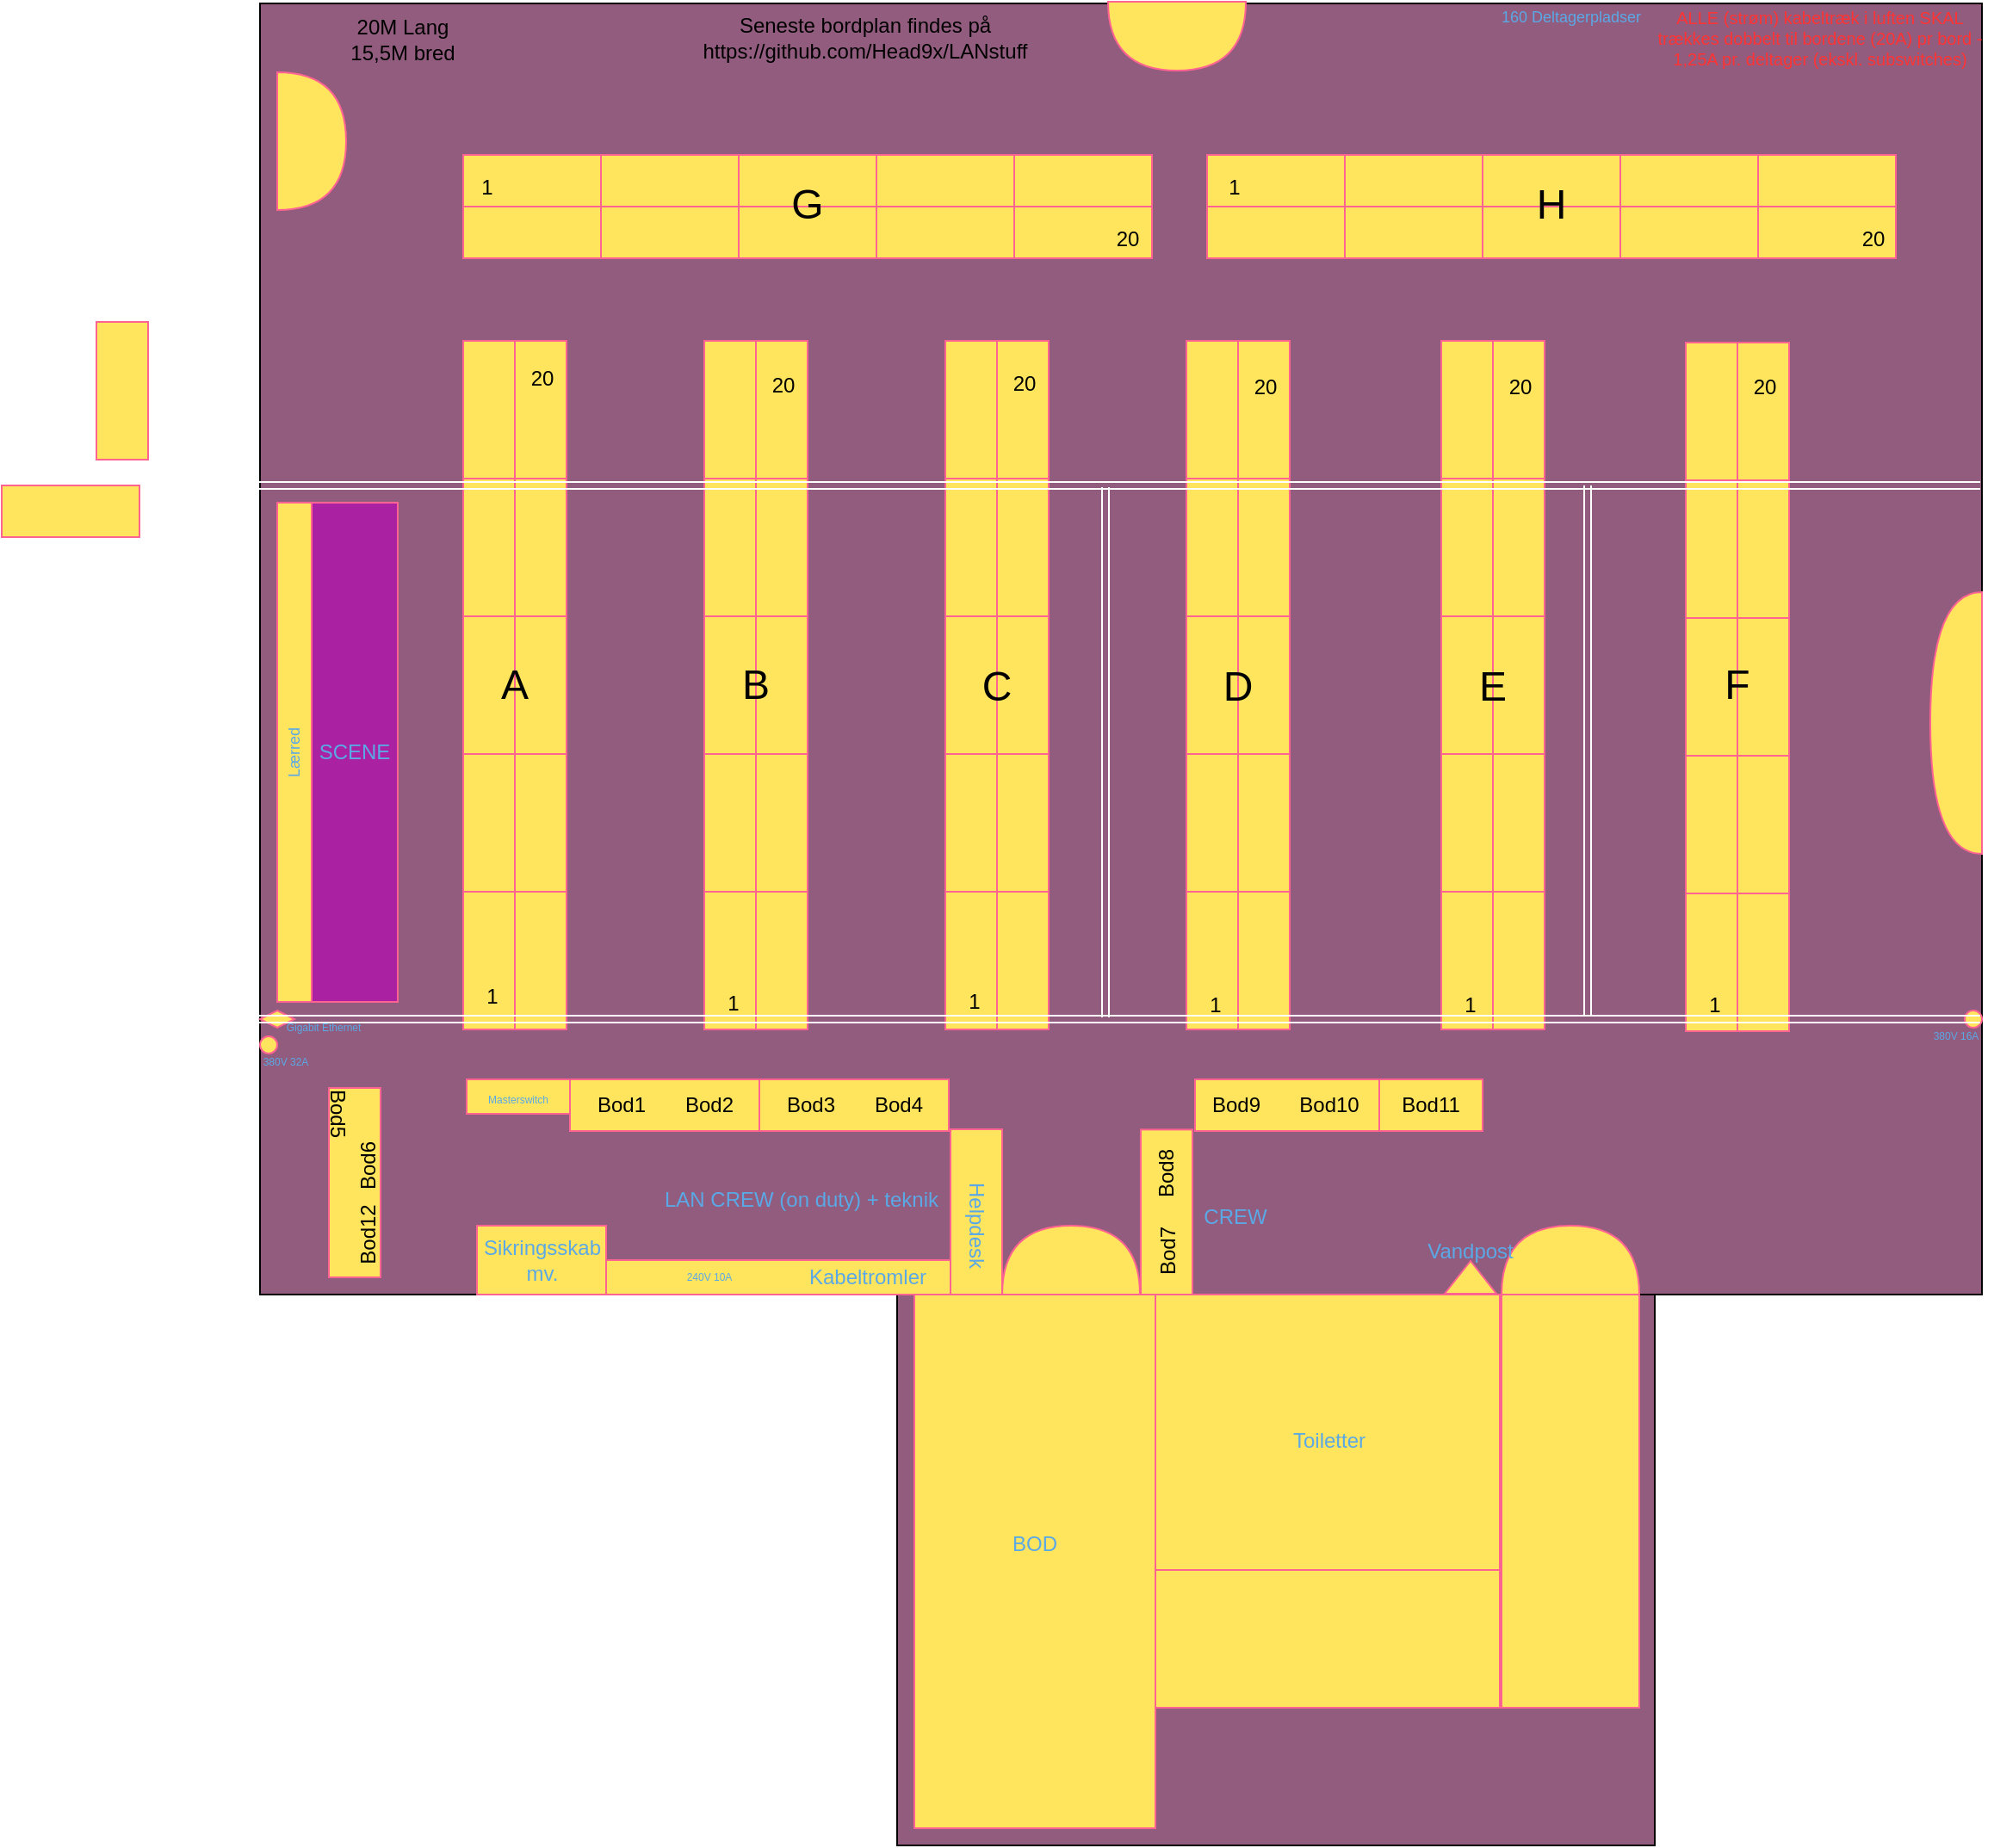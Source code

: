 <mxfile version="19.0.3" type="device"><diagram id="C5RBs43oDa-KdzZeNtuy" name="Page-1"><mxGraphModel dx="3262" dy="857" grid="1" gridSize="10" guides="1" tooltips="1" connect="1" arrows="1" fold="1" page="1" pageScale="1" pageWidth="1600" pageHeight="1600" math="0" shadow="0"><root><mxCell id="WIyWlLk6GJQsqaUBKTNV-0"/><mxCell id="WIyWlLk6GJQsqaUBKTNV-1" parent="WIyWlLk6GJQsqaUBKTNV-0"/><mxCell id="UUPdVeGmiLiGuToH6Da5-1" value="" style="rounded=0;whiteSpace=wrap;html=1;fillColor=#915C7E;fontStyle=0" parent="WIyWlLk6GJQsqaUBKTNV-1" vertex="1"><mxGeometry x="-10" y="850" width="1000" height="750" as="geometry"/></mxCell><mxCell id="UUPdVeGmiLiGuToH6Da5-3" value="" style="rounded=0;whiteSpace=wrap;html=1;fillColor=#915C7E;" parent="WIyWlLk6GJQsqaUBKTNV-1" vertex="1"><mxGeometry x="360" y="1600" width="440" height="320" as="geometry"/></mxCell><mxCell id="yoez26PUWKP1IRHnkuKH-64" value="" style="rounded=0;whiteSpace=wrap;html=1;rotation=90;fillColor=#FFE45E;strokeColor=#FF6392;fontColor=#5AA9E6;" parent="WIyWlLk6GJQsqaUBKTNV-1" vertex="1"><mxGeometry x="793" y="1392" width="80" height="30" as="geometry"/></mxCell><mxCell id="yoez26PUWKP1IRHnkuKH-72" value="" style="rounded=0;whiteSpace=wrap;html=1;rotation=90;fillColor=#FFE45E;strokeColor=#FF6392;fontColor=#5AA9E6;" parent="WIyWlLk6GJQsqaUBKTNV-1" vertex="1"><mxGeometry x="891" y="1371" width="80" height="30" as="geometry"/></mxCell><mxCell id="yoez26PUWKP1IRHnkuKH-73" value="" style="rounded=0;whiteSpace=wrap;html=1;rotation=90;fillColor=#FFE45E;strokeColor=#FF6392;fontColor=#5AA9E6;" parent="WIyWlLk6GJQsqaUBKTNV-1" vertex="1"><mxGeometry x="921" y="1291" width="80" height="30" as="geometry"/></mxCell><mxCell id="yoez26PUWKP1IRHnkuKH-74" value="" style="rounded=0;whiteSpace=wrap;html=1;rotation=90;fillColor=#FFE45E;strokeColor=#FF6392;fontColor=#5AA9E6;" parent="WIyWlLk6GJQsqaUBKTNV-1" vertex="1"><mxGeometry x="891" y="1291" width="80" height="30" as="geometry"/></mxCell><mxCell id="yoez26PUWKP1IRHnkuKH-79" value="" style="rounded=0;whiteSpace=wrap;html=1;rotation=90;fillColor=#FFE45E;strokeColor=#FF6392;fontColor=#5AA9E6;" parent="WIyWlLk6GJQsqaUBKTNV-1" vertex="1"><mxGeometry x="681" y="1391" width="80" height="30" as="geometry"/></mxCell><mxCell id="yoez26PUWKP1IRHnkuKH-80" value="" style="rounded=0;whiteSpace=wrap;html=1;rotation=90;fillColor=#FFE45E;strokeColor=#FF6392;fontColor=#5AA9E6;" parent="WIyWlLk6GJQsqaUBKTNV-1" vertex="1"><mxGeometry x="651" y="1391" width="80" height="30" as="geometry"/></mxCell><mxCell id="yoez26PUWKP1IRHnkuKH-81" value="" style="rounded=0;whiteSpace=wrap;html=1;rotation=90;fillColor=#FFE45E;strokeColor=#FF6392;fontColor=#5AA9E6;" parent="WIyWlLk6GJQsqaUBKTNV-1" vertex="1"><mxGeometry x="681" y="1311" width="80" height="30" as="geometry"/></mxCell><mxCell id="yoez26PUWKP1IRHnkuKH-82" value="" style="rounded=0;whiteSpace=wrap;html=1;rotation=90;fillColor=#FFE45E;strokeColor=#FF6392;fontColor=#5AA9E6;" parent="WIyWlLk6GJQsqaUBKTNV-1" vertex="1"><mxGeometry x="651" y="1311" width="80" height="30" as="geometry"/></mxCell><mxCell id="yoez26PUWKP1IRHnkuKH-83" value="" style="rounded=0;whiteSpace=wrap;html=1;rotation=90;fillColor=#FFE45E;strokeColor=#FF6392;fontColor=#5AA9E6;" parent="WIyWlLk6GJQsqaUBKTNV-1" vertex="1"><mxGeometry x="681" y="1231" width="80" height="30" as="geometry"/></mxCell><mxCell id="yoez26PUWKP1IRHnkuKH-84" value="" style="rounded=0;whiteSpace=wrap;html=1;rotation=90;fillColor=#FFE45E;strokeColor=#FF6392;fontColor=#5AA9E6;" parent="WIyWlLk6GJQsqaUBKTNV-1" vertex="1"><mxGeometry x="651" y="1231" width="80" height="30" as="geometry"/></mxCell><mxCell id="yoez26PUWKP1IRHnkuKH-85" value="" style="rounded=0;whiteSpace=wrap;html=1;rotation=90;fillColor=#FFE45E;strokeColor=#FF6392;fontColor=#5AA9E6;" parent="WIyWlLk6GJQsqaUBKTNV-1" vertex="1"><mxGeometry x="681" y="1151" width="80" height="30" as="geometry"/></mxCell><mxCell id="yoez26PUWKP1IRHnkuKH-86" value="" style="rounded=0;whiteSpace=wrap;html=1;rotation=90;fillColor=#FFE45E;strokeColor=#FF6392;fontColor=#5AA9E6;" parent="WIyWlLk6GJQsqaUBKTNV-1" vertex="1"><mxGeometry x="651" y="1151" width="80" height="30" as="geometry"/></mxCell><mxCell id="yoez26PUWKP1IRHnkuKH-87" value="" style="rounded=0;whiteSpace=wrap;html=1;rotation=90;fillColor=#FFE45E;strokeColor=#FF6392;fontColor=#5AA9E6;" parent="WIyWlLk6GJQsqaUBKTNV-1" vertex="1"><mxGeometry x="533" y="1391" width="80" height="30" as="geometry"/></mxCell><mxCell id="yoez26PUWKP1IRHnkuKH-88" value="" style="rounded=0;whiteSpace=wrap;html=1;rotation=90;fillColor=#FFE45E;strokeColor=#FF6392;fontColor=#5AA9E6;" parent="WIyWlLk6GJQsqaUBKTNV-1" vertex="1"><mxGeometry x="503" y="1391" width="80" height="30" as="geometry"/></mxCell><mxCell id="yoez26PUWKP1IRHnkuKH-89" value="" style="rounded=0;whiteSpace=wrap;html=1;rotation=90;fillColor=#FFE45E;strokeColor=#FF6392;fontColor=#5AA9E6;" parent="WIyWlLk6GJQsqaUBKTNV-1" vertex="1"><mxGeometry x="533" y="1311" width="80" height="30" as="geometry"/></mxCell><mxCell id="yoez26PUWKP1IRHnkuKH-90" value="" style="rounded=0;whiteSpace=wrap;html=1;rotation=90;fillColor=#FFE45E;strokeColor=#FF6392;fontColor=#5AA9E6;" parent="WIyWlLk6GJQsqaUBKTNV-1" vertex="1"><mxGeometry x="503" y="1311" width="80" height="30" as="geometry"/></mxCell><mxCell id="yoez26PUWKP1IRHnkuKH-91" value="" style="rounded=0;whiteSpace=wrap;html=1;rotation=90;fillColor=#FFE45E;strokeColor=#FF6392;fontColor=#5AA9E6;" parent="WIyWlLk6GJQsqaUBKTNV-1" vertex="1"><mxGeometry x="533" y="1231" width="80" height="30" as="geometry"/></mxCell><mxCell id="yoez26PUWKP1IRHnkuKH-92" value="" style="rounded=0;whiteSpace=wrap;html=1;rotation=90;fillColor=#FFE45E;strokeColor=#FF6392;fontColor=#5AA9E6;" parent="WIyWlLk6GJQsqaUBKTNV-1" vertex="1"><mxGeometry x="503" y="1231" width="80" height="30" as="geometry"/></mxCell><mxCell id="yoez26PUWKP1IRHnkuKH-93" value="" style="rounded=0;whiteSpace=wrap;html=1;rotation=90;fillColor=#FFE45E;strokeColor=#FF6392;fontColor=#5AA9E6;" parent="WIyWlLk6GJQsqaUBKTNV-1" vertex="1"><mxGeometry x="533" y="1151" width="80" height="30" as="geometry"/></mxCell><mxCell id="yoez26PUWKP1IRHnkuKH-94" value="" style="rounded=0;whiteSpace=wrap;html=1;rotation=90;fillColor=#FFE45E;strokeColor=#FF6392;fontColor=#5AA9E6;" parent="WIyWlLk6GJQsqaUBKTNV-1" vertex="1"><mxGeometry x="503" y="1151" width="80" height="30" as="geometry"/></mxCell><mxCell id="yoez26PUWKP1IRHnkuKH-95" value="" style="rounded=0;whiteSpace=wrap;html=1;rotation=90;fillColor=#FFE45E;strokeColor=#FF6392;fontColor=#5AA9E6;" parent="WIyWlLk6GJQsqaUBKTNV-1" vertex="1"><mxGeometry x="393" y="1391" width="80" height="30" as="geometry"/></mxCell><mxCell id="yoez26PUWKP1IRHnkuKH-96" value="" style="rounded=0;whiteSpace=wrap;html=1;rotation=90;fillColor=#FFE45E;strokeColor=#FF6392;fontColor=#5AA9E6;" parent="WIyWlLk6GJQsqaUBKTNV-1" vertex="1"><mxGeometry x="363" y="1391" width="80" height="30" as="geometry"/></mxCell><mxCell id="yoez26PUWKP1IRHnkuKH-97" value="" style="rounded=0;whiteSpace=wrap;html=1;rotation=90;fillColor=#FFE45E;strokeColor=#FF6392;fontColor=#5AA9E6;" parent="WIyWlLk6GJQsqaUBKTNV-1" vertex="1"><mxGeometry x="393" y="1311" width="80" height="30" as="geometry"/></mxCell><mxCell id="yoez26PUWKP1IRHnkuKH-98" value="" style="rounded=0;whiteSpace=wrap;html=1;rotation=90;fillColor=#FFE45E;strokeColor=#FF6392;fontColor=#5AA9E6;" parent="WIyWlLk6GJQsqaUBKTNV-1" vertex="1"><mxGeometry x="363" y="1311" width="80" height="30" as="geometry"/></mxCell><mxCell id="yoez26PUWKP1IRHnkuKH-99" value="" style="rounded=0;whiteSpace=wrap;html=1;rotation=90;fillColor=#FFE45E;strokeColor=#FF6392;fontColor=#5AA9E6;" parent="WIyWlLk6GJQsqaUBKTNV-1" vertex="1"><mxGeometry x="393" y="1231" width="80" height="30" as="geometry"/></mxCell><mxCell id="yoez26PUWKP1IRHnkuKH-100" value="" style="rounded=0;whiteSpace=wrap;html=1;rotation=90;fillColor=#FFE45E;strokeColor=#FF6392;fontColor=#5AA9E6;" parent="WIyWlLk6GJQsqaUBKTNV-1" vertex="1"><mxGeometry x="363" y="1231" width="80" height="30" as="geometry"/></mxCell><mxCell id="yoez26PUWKP1IRHnkuKH-101" value="" style="rounded=0;whiteSpace=wrap;html=1;rotation=90;fillColor=#FFE45E;strokeColor=#FF6392;fontColor=#5AA9E6;" parent="WIyWlLk6GJQsqaUBKTNV-1" vertex="1"><mxGeometry x="393" y="1151" width="80" height="30" as="geometry"/></mxCell><mxCell id="yoez26PUWKP1IRHnkuKH-102" value="" style="rounded=0;whiteSpace=wrap;html=1;rotation=90;fillColor=#FFE45E;strokeColor=#FF6392;fontColor=#5AA9E6;" parent="WIyWlLk6GJQsqaUBKTNV-1" vertex="1"><mxGeometry x="363" y="1151" width="80" height="30" as="geometry"/></mxCell><mxCell id="yoez26PUWKP1IRHnkuKH-103" value="" style="rounded=0;whiteSpace=wrap;html=1;rotation=90;fillColor=#FFE45E;strokeColor=#FF6392;fontColor=#5AA9E6;" parent="WIyWlLk6GJQsqaUBKTNV-1" vertex="1"><mxGeometry x="253" y="1391" width="80" height="30" as="geometry"/></mxCell><mxCell id="yoez26PUWKP1IRHnkuKH-104" value="" style="rounded=0;whiteSpace=wrap;html=1;rotation=90;fillColor=#FFE45E;strokeColor=#FF6392;fontColor=#5AA9E6;" parent="WIyWlLk6GJQsqaUBKTNV-1" vertex="1"><mxGeometry x="223" y="1391" width="80" height="30" as="geometry"/></mxCell><mxCell id="yoez26PUWKP1IRHnkuKH-105" value="" style="rounded=0;whiteSpace=wrap;html=1;rotation=90;fillColor=#FFE45E;strokeColor=#FF6392;fontColor=#5AA9E6;" parent="WIyWlLk6GJQsqaUBKTNV-1" vertex="1"><mxGeometry x="253" y="1311" width="80" height="30" as="geometry"/></mxCell><mxCell id="yoez26PUWKP1IRHnkuKH-106" value="" style="rounded=0;whiteSpace=wrap;html=1;rotation=90;fillColor=#FFE45E;strokeColor=#FF6392;fontColor=#5AA9E6;" parent="WIyWlLk6GJQsqaUBKTNV-1" vertex="1"><mxGeometry x="223" y="1311" width="80" height="30" as="geometry"/></mxCell><mxCell id="yoez26PUWKP1IRHnkuKH-107" value="" style="rounded=0;whiteSpace=wrap;html=1;rotation=90;fillColor=#FFE45E;strokeColor=#FF6392;fontColor=#5AA9E6;" parent="WIyWlLk6GJQsqaUBKTNV-1" vertex="1"><mxGeometry x="253" y="1231" width="80" height="30" as="geometry"/></mxCell><mxCell id="yoez26PUWKP1IRHnkuKH-108" value="" style="rounded=0;whiteSpace=wrap;html=1;rotation=90;fillColor=#FFE45E;strokeColor=#FF6392;fontColor=#5AA9E6;" parent="WIyWlLk6GJQsqaUBKTNV-1" vertex="1"><mxGeometry x="223" y="1231" width="80" height="30" as="geometry"/></mxCell><mxCell id="yoez26PUWKP1IRHnkuKH-109" value="" style="rounded=0;whiteSpace=wrap;html=1;rotation=90;fillColor=#FFE45E;strokeColor=#FF6392;fontColor=#5AA9E6;" parent="WIyWlLk6GJQsqaUBKTNV-1" vertex="1"><mxGeometry x="253" y="1151" width="80" height="30" as="geometry"/></mxCell><mxCell id="yoez26PUWKP1IRHnkuKH-110" value="" style="rounded=0;whiteSpace=wrap;html=1;rotation=90;fillColor=#FFE45E;strokeColor=#FF6392;fontColor=#5AA9E6;" parent="WIyWlLk6GJQsqaUBKTNV-1" vertex="1"><mxGeometry x="223" y="1151" width="80" height="30" as="geometry"/></mxCell><mxCell id="yoez26PUWKP1IRHnkuKH-111" value="" style="rounded=0;whiteSpace=wrap;html=1;rotation=90;fillColor=#FFE45E;strokeColor=#FF6392;fontColor=#5AA9E6;" parent="WIyWlLk6GJQsqaUBKTNV-1" vertex="1"><mxGeometry x="113" y="1391" width="80" height="30" as="geometry"/></mxCell><mxCell id="yoez26PUWKP1IRHnkuKH-112" value="" style="rounded=0;whiteSpace=wrap;html=1;rotation=90;fillColor=#FFE45E;strokeColor=#FF6392;fontColor=#5AA9E6;" parent="WIyWlLk6GJQsqaUBKTNV-1" vertex="1"><mxGeometry x="83" y="1391" width="80" height="30" as="geometry"/></mxCell><mxCell id="yoez26PUWKP1IRHnkuKH-113" value="" style="rounded=0;whiteSpace=wrap;html=1;rotation=90;fillColor=#FFE45E;strokeColor=#FF6392;fontColor=#5AA9E6;" parent="WIyWlLk6GJQsqaUBKTNV-1" vertex="1"><mxGeometry x="113" y="1311" width="80" height="30" as="geometry"/></mxCell><mxCell id="yoez26PUWKP1IRHnkuKH-114" value="" style="rounded=0;whiteSpace=wrap;html=1;rotation=90;fillColor=#FFE45E;strokeColor=#FF6392;fontColor=#5AA9E6;" parent="WIyWlLk6GJQsqaUBKTNV-1" vertex="1"><mxGeometry x="83" y="1311" width="80" height="30" as="geometry"/></mxCell><mxCell id="yoez26PUWKP1IRHnkuKH-115" value="" style="rounded=0;whiteSpace=wrap;html=1;rotation=90;fillColor=#FFE45E;strokeColor=#FF6392;fontColor=#5AA9E6;" parent="WIyWlLk6GJQsqaUBKTNV-1" vertex="1"><mxGeometry x="113" y="1231" width="80" height="30" as="geometry"/></mxCell><mxCell id="yoez26PUWKP1IRHnkuKH-116" value="" style="rounded=0;whiteSpace=wrap;html=1;rotation=90;fillColor=#FFE45E;strokeColor=#FF6392;fontColor=#5AA9E6;" parent="WIyWlLk6GJQsqaUBKTNV-1" vertex="1"><mxGeometry x="83" y="1231" width="80" height="30" as="geometry"/></mxCell><mxCell id="yoez26PUWKP1IRHnkuKH-117" value="" style="rounded=0;whiteSpace=wrap;html=1;rotation=90;fillColor=#FFE45E;strokeColor=#FF6392;fontColor=#5AA9E6;" parent="WIyWlLk6GJQsqaUBKTNV-1" vertex="1"><mxGeometry x="113" y="1151" width="80" height="30" as="geometry"/></mxCell><mxCell id="yoez26PUWKP1IRHnkuKH-118" value="" style="rounded=0;whiteSpace=wrap;html=1;rotation=90;fillColor=#FFE45E;strokeColor=#FF6392;fontColor=#5AA9E6;" parent="WIyWlLk6GJQsqaUBKTNV-1" vertex="1"><mxGeometry x="83" y="1151" width="80" height="30" as="geometry"/></mxCell><mxCell id="yoez26PUWKP1IRHnkuKH-122" value="" style="rounded=0;whiteSpace=wrap;html=1;rotation=90;fillColor=#FFE45E;strokeColor=#FF6392;fontColor=#5AA9E6;" parent="WIyWlLk6GJQsqaUBKTNV-1" vertex="1"><mxGeometry x="921" y="1371" width="80" height="30" as="geometry"/></mxCell><mxCell id="yoez26PUWKP1IRHnkuKH-123" value="" style="rounded=0;whiteSpace=wrap;html=1;rotation=90;fillColor=#FFE45E;strokeColor=#FF6392;fontColor=#5AA9E6;" parent="WIyWlLk6GJQsqaUBKTNV-1" vertex="1"><mxGeometry x="891" y="1131" width="80" height="30" as="geometry"/></mxCell><mxCell id="yoez26PUWKP1IRHnkuKH-124" value="" style="rounded=0;whiteSpace=wrap;html=1;rotation=90;fillColor=#FFE45E;strokeColor=#FF6392;fontColor=#5AA9E6;" parent="WIyWlLk6GJQsqaUBKTNV-1" vertex="1"><mxGeometry x="921" y="1131" width="80" height="30" as="geometry"/></mxCell><mxCell id="yoez26PUWKP1IRHnkuKH-125" value="" style="rounded=0;whiteSpace=wrap;html=1;rotation=90;fillColor=#FFE45E;strokeColor=#FF6392;fontColor=#5AA9E6;" parent="WIyWlLk6GJQsqaUBKTNV-1" vertex="1"><mxGeometry x="921" y="1211" width="80" height="30" as="geometry"/></mxCell><mxCell id="yoez26PUWKP1IRHnkuKH-126" value="" style="rounded=0;whiteSpace=wrap;html=1;rotation=90;fillColor=#FFE45E;strokeColor=#FF6392;fontColor=#5AA9E6;" parent="WIyWlLk6GJQsqaUBKTNV-1" vertex="1"><mxGeometry x="891" y="1211" width="80" height="30" as="geometry"/></mxCell><mxCell id="yoez26PUWKP1IRHnkuKH-3" value="" style="shape=or;whiteSpace=wrap;html=1;rotation=-90;fillColor=#FFE45E;strokeColor=#FF6392;fontColor=#5AA9E6;rounded=0;" parent="WIyWlLk6GJQsqaUBKTNV-1" vertex="1"><mxGeometry x="731" y="1540" width="40" height="80" as="geometry"/></mxCell><mxCell id="yoez26PUWKP1IRHnkuKH-4" value="" style="shape=or;whiteSpace=wrap;html=1;rotation=-90;fillColor=#FFE45E;strokeColor=#FF6392;fontColor=#5AA9E6;rounded=0;" parent="WIyWlLk6GJQsqaUBKTNV-1" vertex="1"><mxGeometry x="441" y="1540" width="40" height="80" as="geometry"/></mxCell><mxCell id="yoez26PUWKP1IRHnkuKH-5" value="" style="rounded=0;whiteSpace=wrap;html=1;fillColor=#FFE45E;strokeColor=#FF6392;fontColor=#5AA9E6;" parent="WIyWlLk6GJQsqaUBKTNV-1" vertex="1"><mxGeometry x="191" y="1580" width="200" height="20" as="geometry"/></mxCell><mxCell id="yoez26PUWKP1IRHnkuKH-6" value="Kabeltromler" style="text;html=1;strokeColor=none;fillColor=none;align=center;verticalAlign=middle;whiteSpace=wrap;rounded=0;fontColor=#5AA9E6;" parent="WIyWlLk6GJQsqaUBKTNV-1" vertex="1"><mxGeometry x="313" y="1580" width="60" height="20" as="geometry"/></mxCell><mxCell id="yoez26PUWKP1IRHnkuKH-9" value="" style="rounded=0;whiteSpace=wrap;html=1;fillColor=#FFE45E;strokeColor=#FF6392;fontColor=#5AA9E6;" parent="WIyWlLk6GJQsqaUBKTNV-1" vertex="1"><mxGeometry x="170" y="1475" width="111" height="30" as="geometry"/></mxCell><mxCell id="yoez26PUWKP1IRHnkuKH-11" value="" style="rounded=0;whiteSpace=wrap;html=1;fillColor=#FFE45E;strokeColor=#FF6392;fontColor=#5AA9E6;rotation=90;" parent="WIyWlLk6GJQsqaUBKTNV-1" vertex="1"><mxGeometry x="-10" y="1520" width="110" height="30" as="geometry"/></mxCell><mxCell id="yoez26PUWKP1IRHnkuKH-12" value="" style="rounded=0;whiteSpace=wrap;html=1;fillColor=#FFE45E;strokeColor=#FF6392;fontColor=#5AA9E6;" parent="WIyWlLk6GJQsqaUBKTNV-1" vertex="1"><mxGeometry x="280" y="1475" width="110" height="30" as="geometry"/></mxCell><mxCell id="yoez26PUWKP1IRHnkuKH-13" value="" style="rounded=0;whiteSpace=wrap;html=1;rotation=90;fillColor=#FFE45E;strokeColor=#FF6392;fontColor=#5AA9E6;" parent="WIyWlLk6GJQsqaUBKTNV-1" vertex="1"><mxGeometry x="358" y="1537" width="96" height="30" as="geometry"/></mxCell><mxCell id="yoez26PUWKP1IRHnkuKH-14" value="Helpdesk" style="text;html=1;strokeColor=none;fillColor=none;align=center;verticalAlign=middle;whiteSpace=wrap;rounded=0;rotation=90;fontColor=#5AA9E6;" parent="WIyWlLk6GJQsqaUBKTNV-1" vertex="1"><mxGeometry x="376" y="1545" width="60" height="30" as="geometry"/></mxCell><mxCell id="yoez26PUWKP1IRHnkuKH-15" value="" style="rounded=0;whiteSpace=wrap;html=1;fillColor=#FFE45E;strokeColor=#FF6392;fontColor=#5AA9E6;" parent="WIyWlLk6GJQsqaUBKTNV-1" vertex="1"><mxGeometry x="116" y="1560" width="75" height="40" as="geometry"/></mxCell><mxCell id="yoez26PUWKP1IRHnkuKH-16" value="Sikringsskab mv." style="text;html=1;strokeColor=none;fillColor=none;align=center;verticalAlign=middle;whiteSpace=wrap;rounded=0;fontColor=#5AA9E6;" parent="WIyWlLk6GJQsqaUBKTNV-1" vertex="1"><mxGeometry x="124" y="1565" width="60" height="30" as="geometry"/></mxCell><mxCell id="yoez26PUWKP1IRHnkuKH-18" value="" style="rounded=0;whiteSpace=wrap;html=1;rotation=90;fillColor=#FFE45E;strokeColor=#FF6392;fontColor=#5AA9E6;" parent="WIyWlLk6GJQsqaUBKTNV-1" vertex="1"><mxGeometry x="467.6" y="1538.1" width="97.82" height="30" as="geometry"/></mxCell><mxCell id="yoez26PUWKP1IRHnkuKH-20" value="" style="rounded=0;whiteSpace=wrap;html=1;fillColor=#FFE45E;strokeColor=#FF6392;fontColor=#5AA9E6;" parent="WIyWlLk6GJQsqaUBKTNV-1" vertex="1"><mxGeometry x="641" y="1490" width="80" height="30" as="geometry"/></mxCell><mxCell id="yoez26PUWKP1IRHnkuKH-23" value="" style="rounded=0;whiteSpace=wrap;html=1;fillColor=#FFE45E;strokeColor=#FF6392;fontColor=#5AA9E6;" parent="WIyWlLk6GJQsqaUBKTNV-1" vertex="1"><mxGeometry x="370" y="1600" width="140" height="310" as="geometry"/></mxCell><mxCell id="yoez26PUWKP1IRHnkuKH-24" value="BOD" style="text;html=1;strokeColor=none;fillColor=none;align=center;verticalAlign=middle;whiteSpace=wrap;rounded=0;fontColor=#5AA9E6;" parent="WIyWlLk6GJQsqaUBKTNV-1" vertex="1"><mxGeometry x="410" y="1730" width="60" height="30" as="geometry"/></mxCell><mxCell id="yoez26PUWKP1IRHnkuKH-27" value="CREW" style="text;html=1;strokeColor=none;fillColor=none;align=center;verticalAlign=middle;whiteSpace=wrap;rounded=0;fontColor=#5AA9E6;" parent="WIyWlLk6GJQsqaUBKTNV-1" vertex="1"><mxGeometry x="533" y="1540" width="47" height="30" as="geometry"/></mxCell><mxCell id="yoez26PUWKP1IRHnkuKH-28" value="" style="rounded=0;whiteSpace=wrap;html=1;fillColor=#FFE45E;strokeColor=#FF6392;fontColor=#5AA9E6;" parent="WIyWlLk6GJQsqaUBKTNV-1" vertex="1"><mxGeometry x="510" y="1760" width="200" height="80" as="geometry"/></mxCell><mxCell id="yoez26PUWKP1IRHnkuKH-29" value="" style="rounded=0;whiteSpace=wrap;html=1;fillColor=#FFE45E;strokeColor=#FF6392;fontColor=#5AA9E6;" parent="WIyWlLk6GJQsqaUBKTNV-1" vertex="1"><mxGeometry x="510" y="1600" width="200" height="160" as="geometry"/></mxCell><mxCell id="yoez26PUWKP1IRHnkuKH-30" value="Toiletter" style="text;html=1;strokeColor=none;fillColor=none;align=center;verticalAlign=middle;whiteSpace=wrap;rounded=0;fontColor=#5AA9E6;" parent="WIyWlLk6GJQsqaUBKTNV-1" vertex="1"><mxGeometry x="581" y="1670" width="60" height="30" as="geometry"/></mxCell><mxCell id="yoez26PUWKP1IRHnkuKH-31" value="" style="rounded=0;whiteSpace=wrap;html=1;fillColor=#FFE45E;strokeColor=#FF6392;fontColor=#5AA9E6;" parent="WIyWlLk6GJQsqaUBKTNV-1" vertex="1"><mxGeometry x="711" y="1600" width="80" height="240" as="geometry"/></mxCell><mxCell id="yoez26PUWKP1IRHnkuKH-37" value="" style="shape=link;html=1;rounded=0;fontSize=6;startSize=6;sourcePerimeterSpacing=6;strokeWidth=1;strokeColor=#FFFFFF;fontColor=#5AA9E6;" parent="WIyWlLk6GJQsqaUBKTNV-1" edge="1"><mxGeometry width="100" relative="1" as="geometry"><mxPoint x="481" y="1131" as="sourcePoint"/><mxPoint x="481" y="1439" as="targetPoint"/></mxGeometry></mxCell><mxCell id="yoez26PUWKP1IRHnkuKH-38" value="" style="shape=link;html=1;rounded=0;fontSize=6;startSize=6;sourcePerimeterSpacing=6;strokeWidth=1;strokeColor=#FFFFFF;fontColor=#5AA9E6;" parent="WIyWlLk6GJQsqaUBKTNV-1" edge="1"><mxGeometry width="100" relative="1" as="geometry"><mxPoint x="761" y="1130.0" as="sourcePoint"/><mxPoint x="761" y="1438" as="targetPoint"/></mxGeometry></mxCell><mxCell id="yoez26PUWKP1IRHnkuKH-39" value="" style="rounded=0;whiteSpace=wrap;html=1;fontSize=6;fillColor=#FFE45E;strokeColor=#FF6392;fontColor=#5AA9E6;" parent="WIyWlLk6GJQsqaUBKTNV-1" vertex="1"><mxGeometry y="1140" width="40" height="290" as="geometry"/></mxCell><mxCell id="yoez26PUWKP1IRHnkuKH-40" value="&lt;font style=&quot;font-size: 9px;&quot;&gt;Lærred&lt;/font&gt;" style="text;html=1;strokeColor=none;fillColor=none;align=center;verticalAlign=middle;whiteSpace=wrap;rounded=0;fontSize=6;rotation=-90;fontColor=#5AA9E6;" parent="WIyWlLk6GJQsqaUBKTNV-1" vertex="1"><mxGeometry x="-20" y="1275" width="60" height="20" as="geometry"/></mxCell><mxCell id="yoez26PUWKP1IRHnkuKH-41" value="" style="ellipse;whiteSpace=wrap;html=1;aspect=fixed;fontSize=6;fillColor=#FFE45E;strokeColor=#FF6392;fontColor=#5AA9E6;rounded=0;" parent="WIyWlLk6GJQsqaUBKTNV-1" vertex="1"><mxGeometry x="-10" y="1450" width="10" height="10" as="geometry"/></mxCell><mxCell id="yoez26PUWKP1IRHnkuKH-42" value="380V 32A" style="text;html=1;strokeColor=none;fillColor=none;align=center;verticalAlign=middle;whiteSpace=wrap;rounded=0;fontSize=6;fontColor=#5AA9E6;" parent="WIyWlLk6GJQsqaUBKTNV-1" vertex="1"><mxGeometry x="-10" y="1460" width="30" height="10" as="geometry"/></mxCell><mxCell id="yoez26PUWKP1IRHnkuKH-43" value="" style="ellipse;whiteSpace=wrap;html=1;aspect=fixed;fontSize=6;fillColor=#FFE45E;strokeColor=#FF6392;fontColor=#5AA9E6;rounded=0;" parent="WIyWlLk6GJQsqaUBKTNV-1" vertex="1"><mxGeometry x="980" y="1435" width="10" height="10" as="geometry"/></mxCell><mxCell id="yoez26PUWKP1IRHnkuKH-46" value="240V 10A" style="text;html=1;strokeColor=none;fillColor=none;align=center;verticalAlign=middle;whiteSpace=wrap;rounded=0;fontSize=6;fontColor=#5AA9E6;" parent="WIyWlLk6GJQsqaUBKTNV-1" vertex="1"><mxGeometry x="221" y="1580" width="60" height="20" as="geometry"/></mxCell><mxCell id="yoez26PUWKP1IRHnkuKH-47" value="" style="shape=hexagon;perimeter=hexagonPerimeter2;whiteSpace=wrap;html=1;fixedSize=1;fontSize=6;fillColor=#FFE45E;strokeColor=#FF6392;fontColor=#5AA9E6;rounded=0;" parent="WIyWlLk6GJQsqaUBKTNV-1" vertex="1"><mxGeometry x="-10" y="1435" width="20" height="10" as="geometry"/></mxCell><mxCell id="yoez26PUWKP1IRHnkuKH-49" value="Gigabit Ethernet" style="text;html=1;strokeColor=none;fillColor=none;align=center;verticalAlign=middle;whiteSpace=wrap;rounded=0;fontSize=6;fontColor=#5AA9E6;" parent="WIyWlLk6GJQsqaUBKTNV-1" vertex="1"><mxGeometry x="2" y="1440" width="50" height="10" as="geometry"/></mxCell><mxCell id="yoez26PUWKP1IRHnkuKH-133" value="" style="rounded=0;whiteSpace=wrap;html=1;rotation=0;fillColor=#FFE45E;strokeColor=#FF6392;fontColor=#5AA9E6;" parent="WIyWlLk6GJQsqaUBKTNV-1" vertex="1"><mxGeometry x="108" y="968" width="80" height="30" as="geometry"/></mxCell><mxCell id="yoez26PUWKP1IRHnkuKH-134" value="" style="rounded=0;whiteSpace=wrap;html=1;rotation=0;fillColor=#FFE45E;strokeColor=#FF6392;fontColor=#5AA9E6;" parent="WIyWlLk6GJQsqaUBKTNV-1" vertex="1"><mxGeometry x="188" y="968" width="80" height="30" as="geometry"/></mxCell><mxCell id="yoez26PUWKP1IRHnkuKH-135" value="" style="rounded=0;whiteSpace=wrap;html=1;rotation=0;fillColor=#FFE45E;strokeColor=#FF6392;fontColor=#5AA9E6;" parent="WIyWlLk6GJQsqaUBKTNV-1" vertex="1"><mxGeometry x="268" y="968" width="80" height="30" as="geometry"/></mxCell><mxCell id="yoez26PUWKP1IRHnkuKH-136" value="" style="rounded=0;whiteSpace=wrap;html=1;rotation=0;fillColor=#FFE45E;strokeColor=#FF6392;fontColor=#5AA9E6;" parent="WIyWlLk6GJQsqaUBKTNV-1" vertex="1"><mxGeometry x="348" y="968" width="80" height="30" as="geometry"/></mxCell><mxCell id="yoez26PUWKP1IRHnkuKH-137" value="" style="rounded=0;whiteSpace=wrap;html=1;rotation=0;fillColor=#FFE45E;strokeColor=#FF6392;fontColor=#5AA9E6;" parent="WIyWlLk6GJQsqaUBKTNV-1" vertex="1"><mxGeometry x="108" y="938" width="80" height="30" as="geometry"/></mxCell><mxCell id="yoez26PUWKP1IRHnkuKH-138" value="" style="rounded=0;whiteSpace=wrap;html=1;rotation=0;fillColor=#FFE45E;strokeColor=#FF6392;fontColor=#5AA9E6;" parent="WIyWlLk6GJQsqaUBKTNV-1" vertex="1"><mxGeometry x="188" y="938" width="80" height="30" as="geometry"/></mxCell><mxCell id="yoez26PUWKP1IRHnkuKH-139" value="" style="rounded=0;whiteSpace=wrap;html=1;rotation=0;fillColor=#FFE45E;strokeColor=#FF6392;fontColor=#5AA9E6;" parent="WIyWlLk6GJQsqaUBKTNV-1" vertex="1"><mxGeometry x="268" y="938" width="80" height="30" as="geometry"/></mxCell><mxCell id="yoez26PUWKP1IRHnkuKH-140" value="" style="rounded=0;whiteSpace=wrap;html=1;rotation=0;fillColor=#FFE45E;strokeColor=#FF6392;fontColor=#5AA9E6;" parent="WIyWlLk6GJQsqaUBKTNV-1" vertex="1"><mxGeometry x="348" y="938" width="80" height="30" as="geometry"/></mxCell><mxCell id="yoez26PUWKP1IRHnkuKH-141" value="" style="rounded=0;whiteSpace=wrap;html=1;rotation=0;fillColor=#FFE45E;strokeColor=#FF6392;fontColor=#5AA9E6;" parent="WIyWlLk6GJQsqaUBKTNV-1" vertex="1"><mxGeometry x="620" y="968" width="80" height="30" as="geometry"/></mxCell><mxCell id="yoez26PUWKP1IRHnkuKH-142" value="" style="rounded=0;whiteSpace=wrap;html=1;rotation=0;fillColor=#FFE45E;strokeColor=#FF6392;fontColor=#5AA9E6;" parent="WIyWlLk6GJQsqaUBKTNV-1" vertex="1"><mxGeometry x="780" y="968" width="80" height="30" as="geometry"/></mxCell><mxCell id="yoez26PUWKP1IRHnkuKH-143" value="" style="rounded=0;whiteSpace=wrap;html=1;rotation=0;fillColor=#FFE45E;strokeColor=#FF6392;fontColor=#5AA9E6;" parent="WIyWlLk6GJQsqaUBKTNV-1" vertex="1"><mxGeometry x="780" y="938" width="80" height="30" as="geometry"/></mxCell><mxCell id="yoez26PUWKP1IRHnkuKH-144" value="" style="rounded=0;whiteSpace=wrap;html=1;rotation=0;fillColor=#FFE45E;strokeColor=#FF6392;fontColor=#5AA9E6;" parent="WIyWlLk6GJQsqaUBKTNV-1" vertex="1"><mxGeometry x="-160" y="1130" width="80" height="30" as="geometry"/></mxCell><mxCell id="yoez26PUWKP1IRHnkuKH-145" value="" style="rounded=0;whiteSpace=wrap;html=1;rotation=0;fillColor=#FFE45E;strokeColor=#FF6392;fontColor=#5AA9E6;" parent="WIyWlLk6GJQsqaUBKTNV-1" vertex="1"><mxGeometry x="620" y="938" width="80" height="30" as="geometry"/></mxCell><mxCell id="yoez26PUWKP1IRHnkuKH-146" value="" style="rounded=0;whiteSpace=wrap;html=1;rotation=0;fillColor=#FFE45E;strokeColor=#FF6392;fontColor=#5AA9E6;" parent="WIyWlLk6GJQsqaUBKTNV-1" vertex="1"><mxGeometry x="700" y="938" width="80" height="30" as="geometry"/></mxCell><mxCell id="yoez26PUWKP1IRHnkuKH-147" value="" style="rounded=0;whiteSpace=wrap;html=1;rotation=0;fillColor=#FFE45E;strokeColor=#FF6392;fontColor=#5AA9E6;" parent="WIyWlLk6GJQsqaUBKTNV-1" vertex="1"><mxGeometry x="860" y="938" width="80" height="30" as="geometry"/></mxCell><mxCell id="yoez26PUWKP1IRHnkuKH-148" value="" style="rounded=0;whiteSpace=wrap;html=1;rotation=0;fillColor=#FFE45E;strokeColor=#FF6392;fontColor=#5AA9E6;" parent="WIyWlLk6GJQsqaUBKTNV-1" vertex="1"><mxGeometry x="860" y="968" width="80" height="30" as="geometry"/></mxCell><mxCell id="yoez26PUWKP1IRHnkuKH-161" value="&lt;font color=&quot;#ff3333&quot; style=&quot;font-size: 10px;&quot;&gt;ALLE (strøm) kabeltræk i luften SKAL trækkes dobbelt til bordene (20A) pr bord - 1,25A pr. deltager (ekskl. subswitches)&lt;/font&gt;" style="text;html=1;strokeColor=none;fillColor=none;align=center;verticalAlign=middle;whiteSpace=wrap;rounded=0;fontSize=6;fontColor=#5AA9E6;" parent="WIyWlLk6GJQsqaUBKTNV-1" vertex="1"><mxGeometry x="796" y="850" width="200" height="40" as="geometry"/></mxCell><mxCell id="yoez26PUWKP1IRHnkuKH-174" value="" style="shape=link;html=1;rounded=0;fontSize=6;endArrow=none;strokeColor=#FFFFFF;fontColor=#5AA9E6;" parent="WIyWlLk6GJQsqaUBKTNV-1" edge="1"><mxGeometry width="100" relative="1" as="geometry"><mxPoint x="-11" y="1440" as="sourcePoint"/><mxPoint x="739" y="1440" as="targetPoint"/></mxGeometry></mxCell><mxCell id="yoez26PUWKP1IRHnkuKH-188" value="&lt;font style=&quot;font-size: 9px;&quot;&gt;160 Deltagerpladser&lt;br&gt;&lt;/font&gt;" style="text;html=1;strokeColor=none;fillColor=none;align=center;verticalAlign=middle;whiteSpace=wrap;rounded=0;fontSize=5;fontColor=#5AA9E6;" parent="WIyWlLk6GJQsqaUBKTNV-1" vertex="1"><mxGeometry x="704.5" y="850" width="93" height="15" as="geometry"/></mxCell><mxCell id="4b3aeNdZixShHqnRIhDr-0" value="" style="triangle;whiteSpace=wrap;html=1;rotation=-90;fillColor=#FFE45E;strokeColor=#FF6392;fontColor=#5AA9E6;" parent="WIyWlLk6GJQsqaUBKTNV-1" vertex="1"><mxGeometry x="683.5" y="1575" width="19" height="30" as="geometry"/></mxCell><mxCell id="4b3aeNdZixShHqnRIhDr-1" value="Vandpost" style="text;html=1;strokeColor=none;fillColor=none;align=center;verticalAlign=middle;whiteSpace=wrap;rounded=0;fontColor=#5AA9E6;" parent="WIyWlLk6GJQsqaUBKTNV-1" vertex="1"><mxGeometry x="663" y="1560" width="60" height="30" as="geometry"/></mxCell><mxCell id="3u_TznjjqCe9rrEjEsyx-6" value="" style="rounded=0;whiteSpace=wrap;html=1;rotation=90;fillColor=#FFE45E;strokeColor=#FF6392;fontColor=#5AA9E6;" parent="WIyWlLk6GJQsqaUBKTNV-1" vertex="1"><mxGeometry x="793" y="1152" width="80" height="30" as="geometry"/></mxCell><mxCell id="yoez26PUWKP1IRHnkuKH-26" value="LAN CREW (on duty) + teknik" style="text;html=1;strokeColor=none;fillColor=none;align=center;verticalAlign=middle;whiteSpace=wrap;rounded=0;fontColor=#5AA9E6;" parent="WIyWlLk6GJQsqaUBKTNV-1" vertex="1"><mxGeometry x="221" y="1530" width="167" height="30" as="geometry"/></mxCell><mxCell id="3u_TznjjqCe9rrEjEsyx-4" value="" style="rounded=0;whiteSpace=wrap;html=1;rotation=90;fillColor=#FFE45E;strokeColor=#FF6392;fontColor=#5AA9E6;" parent="WIyWlLk6GJQsqaUBKTNV-1" vertex="1"><mxGeometry x="793" y="1312" width="80" height="30" as="geometry"/></mxCell><mxCell id="3u_TznjjqCe9rrEjEsyx-5" value="" style="rounded=0;whiteSpace=wrap;html=1;rotation=90;fillColor=#FFE45E;strokeColor=#FF6392;fontColor=#5AA9E6;" parent="WIyWlLk6GJQsqaUBKTNV-1" vertex="1"><mxGeometry x="793" y="1232" width="80" height="30" as="geometry"/></mxCell><mxCell id="3u_TznjjqCe9rrEjEsyx-7" value="" style="rounded=0;whiteSpace=wrap;html=1;fillColor=#915C7E;strokeColor=#915C7E;" parent="WIyWlLk6GJQsqaUBKTNV-1" vertex="1"><mxGeometry x="905" y="1106" width="75" height="324" as="geometry"/></mxCell><mxCell id="3u_TznjjqCe9rrEjEsyx-9" value="" style="rounded=0;whiteSpace=wrap;html=1;rotation=0;fillColor=#FFE45E;strokeColor=#FF6392;fontColor=#5AA9E6;" parent="WIyWlLk6GJQsqaUBKTNV-1" vertex="1"><mxGeometry x="540" y="968" width="80" height="30" as="geometry"/></mxCell><mxCell id="3u_TznjjqCe9rrEjEsyx-10" value="" style="rounded=0;whiteSpace=wrap;html=1;rotation=0;fillColor=#FFE45E;strokeColor=#FF6392;fontColor=#5AA9E6;" parent="WIyWlLk6GJQsqaUBKTNV-1" vertex="1"><mxGeometry x="540" y="938" width="80" height="30" as="geometry"/></mxCell><mxCell id="3u_TznjjqCe9rrEjEsyx-12" value="" style="rounded=0;whiteSpace=wrap;html=1;rotation=0;fillColor=#FFE45E;strokeColor=#FF6392;fontColor=#5AA9E6;" parent="WIyWlLk6GJQsqaUBKTNV-1" vertex="1"><mxGeometry x="700" y="968" width="80" height="30" as="geometry"/></mxCell><mxCell id="yoez26PUWKP1IRHnkuKH-44" value="380V 16A" style="text;html=1;strokeColor=none;fillColor=none;align=center;verticalAlign=middle;whiteSpace=wrap;rounded=0;fontSize=6;fontColor=#5AA9E6;" parent="WIyWlLk6GJQsqaUBKTNV-1" vertex="1"><mxGeometry x="960" y="1445" width="30" height="10" as="geometry"/></mxCell><mxCell id="3u_TznjjqCe9rrEjEsyx-29" value="" style="rounded=0;whiteSpace=wrap;html=1;rotation=90;fillColor=#FFE45E;strokeColor=#FF6392;fontColor=#5AA9E6;" parent="WIyWlLk6GJQsqaUBKTNV-1" vertex="1"><mxGeometry x="823" y="1392" width="80" height="30" as="geometry"/></mxCell><mxCell id="3u_TznjjqCe9rrEjEsyx-30" value="" style="rounded=0;whiteSpace=wrap;html=1;rotation=90;fillColor=#FFE45E;strokeColor=#FF6392;fontColor=#5AA9E6;" parent="WIyWlLk6GJQsqaUBKTNV-1" vertex="1"><mxGeometry x="823" y="1152" width="80" height="30" as="geometry"/></mxCell><mxCell id="3u_TznjjqCe9rrEjEsyx-31" value="" style="rounded=0;whiteSpace=wrap;html=1;rotation=90;fillColor=#FFE45E;strokeColor=#FF6392;fontColor=#5AA9E6;" parent="WIyWlLk6GJQsqaUBKTNV-1" vertex="1"><mxGeometry x="823" y="1312" width="80" height="30" as="geometry"/></mxCell><mxCell id="3u_TznjjqCe9rrEjEsyx-32" value="" style="rounded=0;whiteSpace=wrap;html=1;rotation=90;fillColor=#FFE45E;strokeColor=#FF6392;fontColor=#5AA9E6;" parent="WIyWlLk6GJQsqaUBKTNV-1" vertex="1"><mxGeometry x="823" y="1232" width="80" height="30" as="geometry"/></mxCell><mxCell id="3u_TznjjqCe9rrEjEsyx-33" value="" style="rounded=0;whiteSpace=wrap;html=1;rotation=-180;fillColor=#FFE45E;strokeColor=#FF6392;fontColor=#5AA9E6;" parent="WIyWlLk6GJQsqaUBKTNV-1" vertex="1"><mxGeometry x="428" y="938" width="80" height="30" as="geometry"/></mxCell><mxCell id="3u_TznjjqCe9rrEjEsyx-44" value="" style="rounded=0;whiteSpace=wrap;html=1;rotation=-180;fillColor=#FFE45E;strokeColor=#FF6392;fontColor=#5AA9E6;" parent="WIyWlLk6GJQsqaUBKTNV-1" vertex="1"><mxGeometry x="428" y="968" width="80" height="30" as="geometry"/></mxCell><mxCell id="yoez26PUWKP1IRHnkuKH-36" value="" style="shape=link;html=1;rounded=0;fontSize=6;strokeColor=#FFFFFF;fontColor=#5AA9E6;" parent="WIyWlLk6GJQsqaUBKTNV-1" edge="1"><mxGeometry width="100" relative="1" as="geometry"><mxPoint x="-11" y="1130" as="sourcePoint"/><mxPoint x="989" y="1130" as="targetPoint"/></mxGeometry></mxCell><mxCell id="3u_TznjjqCe9rrEjEsyx-50" value="SCENE" style="rounded=0;whiteSpace=wrap;html=1;fillColor=#AA22A2;strokeColor=#FF6392;fontColor=#5AA9E6;" parent="WIyWlLk6GJQsqaUBKTNV-1" vertex="1"><mxGeometry x="20" y="1140" width="50" height="290" as="geometry"/></mxCell><mxCell id="6Al6VOyfDpuFKD5Cc_8V-1" value="" style="shape=or;whiteSpace=wrap;html=1;rotation=-180;fillColor=#FFE45E;strokeColor=#FF6392;fontColor=#5AA9E6;rounded=0;direction=west;" parent="WIyWlLk6GJQsqaUBKTNV-1" vertex="1"><mxGeometry y="890" width="40" height="80" as="geometry"/></mxCell><mxCell id="6Al6VOyfDpuFKD5Cc_8V-0" value="" style="shape=or;whiteSpace=wrap;html=1;rotation=-90;fillColor=#FFE45E;strokeColor=#FF6392;fontColor=#5AA9E6;rounded=0;direction=west;" parent="WIyWlLk6GJQsqaUBKTNV-1" vertex="1"><mxGeometry x="502.5" y="829" width="40" height="80" as="geometry"/></mxCell><mxCell id="UUPdVeGmiLiGuToH6Da5-2" value="20M Lang&lt;br&gt;15,5M bred&lt;br&gt;" style="text;html=1;strokeColor=none;fillColor=none;align=center;verticalAlign=middle;whiteSpace=wrap;rounded=0;" parent="WIyWlLk6GJQsqaUBKTNV-1" vertex="1"><mxGeometry x="33" y="850" width="80" height="41" as="geometry"/></mxCell><mxCell id="mUbBBHBLSw2Ed3EWPUnE-2" value="" style="shape=or;whiteSpace=wrap;html=1;rotation=-180;fillColor=#FFE45E;strokeColor=#FF6392;fontColor=#5AA9E6;rounded=0;" parent="WIyWlLk6GJQsqaUBKTNV-1" vertex="1"><mxGeometry x="960" y="1192" width="30" height="152" as="geometry"/></mxCell><mxCell id="Sp_ePl_ZeBor6wkr8W9n-0" value="" style="rounded=0;whiteSpace=wrap;html=1;rotation=90;fillColor=#FFE45E;strokeColor=#FF6392;fontColor=#5AA9E6;" parent="WIyWlLk6GJQsqaUBKTNV-1" vertex="1"><mxGeometry x="-130" y="1060" width="80" height="30" as="geometry"/></mxCell><mxCell id="Sp_ePl_ZeBor6wkr8W9n-1" value="" style="rounded=0;whiteSpace=wrap;html=1;rotation=90;fillColor=#FFE45E;strokeColor=#FF6392;fontColor=#5AA9E6;" parent="WIyWlLk6GJQsqaUBKTNV-1" vertex="1"><mxGeometry x="681" y="1071" width="80" height="30" as="geometry"/></mxCell><mxCell id="Sp_ePl_ZeBor6wkr8W9n-2" value="" style="rounded=0;whiteSpace=wrap;html=1;rotation=90;fillColor=#FFE45E;strokeColor=#FF6392;fontColor=#5AA9E6;" parent="WIyWlLk6GJQsqaUBKTNV-1" vertex="1"><mxGeometry x="651" y="1071" width="80" height="30" as="geometry"/></mxCell><mxCell id="Sp_ePl_ZeBor6wkr8W9n-3" value="" style="rounded=0;whiteSpace=wrap;html=1;rotation=90;fillColor=#FFE45E;strokeColor=#FF6392;fontColor=#5AA9E6;" parent="WIyWlLk6GJQsqaUBKTNV-1" vertex="1"><mxGeometry x="533" y="1071" width="80" height="30" as="geometry"/></mxCell><mxCell id="Sp_ePl_ZeBor6wkr8W9n-4" value="" style="rounded=0;whiteSpace=wrap;html=1;rotation=90;fillColor=#FFE45E;strokeColor=#FF6392;fontColor=#5AA9E6;" parent="WIyWlLk6GJQsqaUBKTNV-1" vertex="1"><mxGeometry x="503" y="1071" width="80" height="30" as="geometry"/></mxCell><mxCell id="Sp_ePl_ZeBor6wkr8W9n-5" value="" style="rounded=0;whiteSpace=wrap;html=1;rotation=90;fillColor=#FFE45E;strokeColor=#FF6392;fontColor=#5AA9E6;" parent="WIyWlLk6GJQsqaUBKTNV-1" vertex="1"><mxGeometry x="393" y="1071" width="80" height="30" as="geometry"/></mxCell><mxCell id="Sp_ePl_ZeBor6wkr8W9n-6" value="" style="rounded=0;whiteSpace=wrap;html=1;rotation=90;fillColor=#FFE45E;strokeColor=#FF6392;fontColor=#5AA9E6;" parent="WIyWlLk6GJQsqaUBKTNV-1" vertex="1"><mxGeometry x="363" y="1071" width="80" height="30" as="geometry"/></mxCell><mxCell id="Sp_ePl_ZeBor6wkr8W9n-7" value="" style="rounded=0;whiteSpace=wrap;html=1;rotation=90;fillColor=#FFE45E;strokeColor=#FF6392;fontColor=#5AA9E6;" parent="WIyWlLk6GJQsqaUBKTNV-1" vertex="1"><mxGeometry x="253" y="1071" width="80" height="30" as="geometry"/></mxCell><mxCell id="Sp_ePl_ZeBor6wkr8W9n-8" value="" style="rounded=0;whiteSpace=wrap;html=1;rotation=90;fillColor=#FFE45E;strokeColor=#FF6392;fontColor=#5AA9E6;" parent="WIyWlLk6GJQsqaUBKTNV-1" vertex="1"><mxGeometry x="223" y="1071" width="80" height="30" as="geometry"/></mxCell><mxCell id="Sp_ePl_ZeBor6wkr8W9n-9" value="" style="rounded=0;whiteSpace=wrap;html=1;rotation=90;fillColor=#FFE45E;strokeColor=#FF6392;fontColor=#5AA9E6;" parent="WIyWlLk6GJQsqaUBKTNV-1" vertex="1"><mxGeometry x="113" y="1071" width="80" height="30" as="geometry"/></mxCell><mxCell id="Sp_ePl_ZeBor6wkr8W9n-10" value="" style="rounded=0;whiteSpace=wrap;html=1;rotation=90;fillColor=#FFE45E;strokeColor=#FF6392;fontColor=#5AA9E6;" parent="WIyWlLk6GJQsqaUBKTNV-1" vertex="1"><mxGeometry x="83" y="1071" width="80" height="30" as="geometry"/></mxCell><mxCell id="Sp_ePl_ZeBor6wkr8W9n-11" value="" style="rounded=0;whiteSpace=wrap;html=1;rotation=90;fillColor=#FFE45E;strokeColor=#FF6392;fontColor=#5AA9E6;" parent="WIyWlLk6GJQsqaUBKTNV-1" vertex="1"><mxGeometry x="793" y="1072" width="80" height="30" as="geometry"/></mxCell><mxCell id="Sp_ePl_ZeBor6wkr8W9n-12" value="" style="rounded=0;whiteSpace=wrap;html=1;rotation=90;fillColor=#FFE45E;strokeColor=#FF6392;fontColor=#5AA9E6;" parent="WIyWlLk6GJQsqaUBKTNV-1" vertex="1"><mxGeometry x="823" y="1072" width="80" height="30" as="geometry"/></mxCell><mxCell id="yoez26PUWKP1IRHnkuKH-35" value="" style="shape=link;html=1;rounded=0;fontSize=6;startArrow=none;strokeColor=#FFFFFF;fontColor=#5AA9E6;" parent="WIyWlLk6GJQsqaUBKTNV-1" edge="1"><mxGeometry width="100" relative="1" as="geometry"><mxPoint x="739" y="1440" as="sourcePoint"/><mxPoint x="989" y="1440" as="targetPoint"/></mxGeometry></mxCell><mxCell id="n2Jp3r6J14gK8C9IlvAD-0" value="Seneste bordplan findes på https://github.com/Head9x/LANstuff" style="text;html=1;strokeColor=none;fillColor=none;align=center;verticalAlign=middle;whiteSpace=wrap;rounded=0;" parent="WIyWlLk6GJQsqaUBKTNV-1" vertex="1"><mxGeometry x="223" y="855" width="237" height="30" as="geometry"/></mxCell><mxCell id="gMXZuSkDIcE85PUB5irX-2" value="" style="rounded=0;whiteSpace=wrap;html=1;fillColor=#FFE45E;strokeColor=#FF6392;fontColor=#5AA9E6;" parent="WIyWlLk6GJQsqaUBKTNV-1" vertex="1"><mxGeometry x="110" y="1475" width="60" height="20" as="geometry"/></mxCell><mxCell id="yoez26PUWKP1IRHnkuKH-34" value="&lt;font style=&quot;font-size: 6px;&quot;&gt;Masterswitch&lt;/font&gt;" style="text;html=1;strokeColor=none;fillColor=none;align=center;verticalAlign=middle;whiteSpace=wrap;rounded=0;fontColor=#5AA9E6;" parent="WIyWlLk6GJQsqaUBKTNV-1" vertex="1"><mxGeometry x="120" y="1480" width="40" height="10" as="geometry"/></mxCell><mxCell id="gMXZuSkDIcE85PUB5irX-4" value="Bod1" style="text;html=1;strokeColor=none;fillColor=none;align=center;verticalAlign=middle;whiteSpace=wrap;rounded=0;" parent="WIyWlLk6GJQsqaUBKTNV-1" vertex="1"><mxGeometry x="170" y="1475" width="60" height="30" as="geometry"/></mxCell><mxCell id="gMXZuSkDIcE85PUB5irX-5" value="Bod2" style="text;html=1;strokeColor=none;fillColor=none;align=center;verticalAlign=middle;whiteSpace=wrap;rounded=0;" parent="WIyWlLk6GJQsqaUBKTNV-1" vertex="1"><mxGeometry x="221" y="1475" width="60" height="30" as="geometry"/></mxCell><mxCell id="gMXZuSkDIcE85PUB5irX-6" value="Bod3" style="text;html=1;strokeColor=none;fillColor=none;align=center;verticalAlign=middle;whiteSpace=wrap;rounded=0;" parent="WIyWlLk6GJQsqaUBKTNV-1" vertex="1"><mxGeometry x="280" y="1475" width="60" height="30" as="geometry"/></mxCell><mxCell id="gMXZuSkDIcE85PUB5irX-7" value="Bod4" style="text;html=1;strokeColor=none;fillColor=none;align=center;verticalAlign=middle;whiteSpace=wrap;rounded=0;" parent="WIyWlLk6GJQsqaUBKTNV-1" vertex="1"><mxGeometry x="331" y="1475" width="60" height="30" as="geometry"/></mxCell><mxCell id="gMXZuSkDIcE85PUB5irX-8" value="Bod5" style="text;html=1;strokeColor=none;fillColor=none;align=center;verticalAlign=middle;whiteSpace=wrap;rounded=0;rotation=90;" parent="WIyWlLk6GJQsqaUBKTNV-1" vertex="1"><mxGeometry x="5" y="1480" width="60" height="30" as="geometry"/></mxCell><mxCell id="gMXZuSkDIcE85PUB5irX-17" value="" style="rounded=0;whiteSpace=wrap;html=1;fillColor=#915C7E;strokeColor=#915C7E;" parent="WIyWlLk6GJQsqaUBKTNV-1" vertex="1"><mxGeometry x="641" y="1480" width="93" height="50" as="geometry"/></mxCell><mxCell id="gMXZuSkDIcE85PUB5irX-9" value="Bod6" style="text;html=1;strokeColor=none;fillColor=none;align=center;verticalAlign=middle;whiteSpace=wrap;rounded=0;rotation=-90;" parent="WIyWlLk6GJQsqaUBKTNV-1" vertex="1"><mxGeometry x="23" y="1510" width="60" height="30" as="geometry"/></mxCell><mxCell id="gMXZuSkDIcE85PUB5irX-10" value="Bod7" style="text;html=1;strokeColor=none;fillColor=none;align=center;verticalAlign=middle;whiteSpace=wrap;rounded=0;rotation=-90;" parent="WIyWlLk6GJQsqaUBKTNV-1" vertex="1"><mxGeometry x="487.51" y="1560" width="60" height="30" as="geometry"/></mxCell><mxCell id="gMXZuSkDIcE85PUB5irX-11" value="Bod8" style="text;html=1;strokeColor=none;fillColor=none;align=center;verticalAlign=middle;whiteSpace=wrap;rounded=0;rotation=-90;" parent="WIyWlLk6GJQsqaUBKTNV-1" vertex="1"><mxGeometry x="486.51" y="1515" width="60" height="30" as="geometry"/></mxCell><mxCell id="yoez26PUWKP1IRHnkuKH-19" value="" style="rounded=0;whiteSpace=wrap;html=1;fillColor=#FFE45E;strokeColor=#FF6392;fontColor=#5AA9E6;" parent="WIyWlLk6GJQsqaUBKTNV-1" vertex="1"><mxGeometry x="533" y="1475" width="107" height="30" as="geometry"/></mxCell><mxCell id="gMXZuSkDIcE85PUB5irX-12" value="Bod9" style="text;html=1;strokeColor=none;fillColor=none;align=center;verticalAlign=middle;whiteSpace=wrap;rounded=0;" parent="WIyWlLk6GJQsqaUBKTNV-1" vertex="1"><mxGeometry x="526.5" y="1475" width="60" height="30" as="geometry"/></mxCell><mxCell id="gMXZuSkDIcE85PUB5irX-13" value="Bod10" style="text;html=1;strokeColor=none;fillColor=none;align=center;verticalAlign=middle;whiteSpace=wrap;rounded=0;" parent="WIyWlLk6GJQsqaUBKTNV-1" vertex="1"><mxGeometry x="581" y="1475" width="60" height="30" as="geometry"/></mxCell><mxCell id="gMXZuSkDIcE85PUB5irX-18" value="" style="rounded=0;whiteSpace=wrap;html=1;fillColor=#FFE45E;strokeColor=#FF6392;fontColor=#5AA9E6;" parent="WIyWlLk6GJQsqaUBKTNV-1" vertex="1"><mxGeometry x="640" y="1475" width="60" height="30" as="geometry"/></mxCell><mxCell id="gMXZuSkDIcE85PUB5irX-14" value="Bod11" style="text;html=1;strokeColor=none;fillColor=none;align=center;verticalAlign=middle;whiteSpace=wrap;rounded=0;" parent="WIyWlLk6GJQsqaUBKTNV-1" vertex="1"><mxGeometry x="640" y="1475" width="60" height="30" as="geometry"/></mxCell><mxCell id="gMXZuSkDIcE85PUB5irX-19" value="Bod12" style="text;html=1;strokeColor=none;fillColor=none;align=center;verticalAlign=middle;whiteSpace=wrap;rounded=0;rotation=-90;" parent="WIyWlLk6GJQsqaUBKTNV-1" vertex="1"><mxGeometry x="23" y="1550" width="60" height="30" as="geometry"/></mxCell><mxCell id="gMXZuSkDIcE85PUB5irX-20" value="&lt;font style=&quot;font-size: 24px;&quot;&gt;A&lt;/font&gt;" style="text;html=1;strokeColor=none;fillColor=none;align=center;verticalAlign=middle;whiteSpace=wrap;rounded=0;" parent="WIyWlLk6GJQsqaUBKTNV-1" vertex="1"><mxGeometry x="108" y="1231" width="60" height="30" as="geometry"/></mxCell><mxCell id="gMXZuSkDIcE85PUB5irX-21" value="&lt;font style=&quot;font-size: 24px;&quot;&gt;B&lt;/font&gt;" style="text;html=1;strokeColor=none;fillColor=none;align=center;verticalAlign=middle;whiteSpace=wrap;rounded=0;" parent="WIyWlLk6GJQsqaUBKTNV-1" vertex="1"><mxGeometry x="248" y="1231" width="60" height="30" as="geometry"/></mxCell><mxCell id="gMXZuSkDIcE85PUB5irX-22" value="&lt;font style=&quot;font-size: 24px;&quot;&gt;C&lt;/font&gt;" style="text;html=1;strokeColor=none;fillColor=none;align=center;verticalAlign=middle;whiteSpace=wrap;rounded=0;" parent="WIyWlLk6GJQsqaUBKTNV-1" vertex="1"><mxGeometry x="388" y="1232" width="60" height="30" as="geometry"/></mxCell><mxCell id="gMXZuSkDIcE85PUB5irX-23" value="&lt;font style=&quot;font-size: 24px;&quot;&gt;D&lt;/font&gt;" style="text;html=1;strokeColor=none;fillColor=none;align=center;verticalAlign=middle;whiteSpace=wrap;rounded=0;" parent="WIyWlLk6GJQsqaUBKTNV-1" vertex="1"><mxGeometry x="527.5" y="1232" width="60" height="30" as="geometry"/></mxCell><mxCell id="gMXZuSkDIcE85PUB5irX-24" value="&lt;font style=&quot;font-size: 24px;&quot;&gt;E&lt;/font&gt;" style="text;html=1;strokeColor=none;fillColor=none;align=center;verticalAlign=middle;whiteSpace=wrap;rounded=0;" parent="WIyWlLk6GJQsqaUBKTNV-1" vertex="1"><mxGeometry x="676" y="1232" width="60" height="30" as="geometry"/></mxCell><mxCell id="gMXZuSkDIcE85PUB5irX-25" value="&lt;font style=&quot;font-size: 24px;&quot;&gt;F&lt;/font&gt;" style="text;html=1;strokeColor=none;fillColor=none;align=center;verticalAlign=middle;whiteSpace=wrap;rounded=0;" parent="WIyWlLk6GJQsqaUBKTNV-1" vertex="1"><mxGeometry x="818" y="1231" width="60" height="30" as="geometry"/></mxCell><mxCell id="gMXZuSkDIcE85PUB5irX-26" value="&lt;font style=&quot;font-size: 24px;&quot;&gt;G&lt;/font&gt;" style="text;html=1;strokeColor=none;fillColor=none;align=center;verticalAlign=middle;whiteSpace=wrap;rounded=0;" parent="WIyWlLk6GJQsqaUBKTNV-1" vertex="1"><mxGeometry x="278" y="952" width="60" height="30" as="geometry"/></mxCell><mxCell id="gMXZuSkDIcE85PUB5irX-27" value="&lt;font style=&quot;font-size: 24px;&quot;&gt;H&lt;/font&gt;" style="text;html=1;strokeColor=none;fillColor=none;align=center;verticalAlign=middle;whiteSpace=wrap;rounded=0;" parent="WIyWlLk6GJQsqaUBKTNV-1" vertex="1"><mxGeometry x="710" y="952" width="60" height="30" as="geometry"/></mxCell><mxCell id="gMXZuSkDIcE85PUB5irX-28" value="&lt;font style=&quot;font-size: 12px;&quot;&gt;1&lt;/font&gt;" style="text;html=1;strokeColor=none;fillColor=none;align=center;verticalAlign=middle;whiteSpace=wrap;rounded=0;fontSize=24;" parent="WIyWlLk6GJQsqaUBKTNV-1" vertex="1"><mxGeometry x="116" y="1415" width="18" height="15" as="geometry"/></mxCell><mxCell id="gMXZuSkDIcE85PUB5irX-29" value="&lt;font style=&quot;font-size: 12px;&quot;&gt;20&lt;/font&gt;" style="text;html=1;strokeColor=none;fillColor=none;align=center;verticalAlign=middle;whiteSpace=wrap;rounded=0;fontSize=24;" parent="WIyWlLk6GJQsqaUBKTNV-1" vertex="1"><mxGeometry x="145" y="1056" width="18" height="15" as="geometry"/></mxCell><mxCell id="gMXZuSkDIcE85PUB5irX-30" value="&lt;font style=&quot;font-size: 12px;&quot;&gt;1&lt;/font&gt;" style="text;html=1;strokeColor=none;fillColor=none;align=center;verticalAlign=middle;whiteSpace=wrap;rounded=0;fontSize=24;" parent="WIyWlLk6GJQsqaUBKTNV-1" vertex="1"><mxGeometry x="256" y="1419" width="18" height="15" as="geometry"/></mxCell><mxCell id="gMXZuSkDIcE85PUB5irX-31" value="&lt;font style=&quot;font-size: 12px;&quot;&gt;20&lt;/font&gt;" style="text;html=1;strokeColor=none;fillColor=none;align=center;verticalAlign=middle;whiteSpace=wrap;rounded=0;fontSize=24;" parent="WIyWlLk6GJQsqaUBKTNV-1" vertex="1"><mxGeometry x="285" y="1060" width="18" height="15" as="geometry"/></mxCell><mxCell id="gMXZuSkDIcE85PUB5irX-32" value="&lt;font style=&quot;font-size: 12px;&quot;&gt;1&lt;/font&gt;" style="text;html=1;strokeColor=none;fillColor=none;align=center;verticalAlign=middle;whiteSpace=wrap;rounded=0;fontSize=24;" parent="WIyWlLk6GJQsqaUBKTNV-1" vertex="1"><mxGeometry x="396" y="1418" width="18" height="15" as="geometry"/></mxCell><mxCell id="gMXZuSkDIcE85PUB5irX-33" value="&lt;font style=&quot;font-size: 12px;&quot;&gt;20&lt;/font&gt;" style="text;html=1;strokeColor=none;fillColor=none;align=center;verticalAlign=middle;whiteSpace=wrap;rounded=0;fontSize=24;" parent="WIyWlLk6GJQsqaUBKTNV-1" vertex="1"><mxGeometry x="425" y="1059" width="18" height="15" as="geometry"/></mxCell><mxCell id="gMXZuSkDIcE85PUB5irX-34" value="&lt;font style=&quot;font-size: 12px;&quot;&gt;1&lt;/font&gt;" style="text;html=1;strokeColor=none;fillColor=none;align=center;verticalAlign=middle;whiteSpace=wrap;rounded=0;fontSize=24;" parent="WIyWlLk6GJQsqaUBKTNV-1" vertex="1"><mxGeometry x="536" y="1420" width="18" height="15" as="geometry"/></mxCell><mxCell id="gMXZuSkDIcE85PUB5irX-35" value="&lt;font style=&quot;font-size: 12px;&quot;&gt;20&lt;/font&gt;" style="text;html=1;strokeColor=none;fillColor=none;align=center;verticalAlign=middle;whiteSpace=wrap;rounded=0;fontSize=24;" parent="WIyWlLk6GJQsqaUBKTNV-1" vertex="1"><mxGeometry x="565" y="1061" width="18" height="15" as="geometry"/></mxCell><mxCell id="gMXZuSkDIcE85PUB5irX-36" value="&lt;font style=&quot;font-size: 12px;&quot;&gt;1&lt;/font&gt;" style="text;html=1;strokeColor=none;fillColor=none;align=center;verticalAlign=middle;whiteSpace=wrap;rounded=0;fontSize=24;" parent="WIyWlLk6GJQsqaUBKTNV-1" vertex="1"><mxGeometry x="684" y="1420" width="18" height="15" as="geometry"/></mxCell><mxCell id="gMXZuSkDIcE85PUB5irX-37" value="&lt;font style=&quot;font-size: 12px;&quot;&gt;20&lt;/font&gt;" style="text;html=1;strokeColor=none;fillColor=none;align=center;verticalAlign=middle;whiteSpace=wrap;rounded=0;fontSize=24;" parent="WIyWlLk6GJQsqaUBKTNV-1" vertex="1"><mxGeometry x="713" y="1061" width="18" height="15" as="geometry"/></mxCell><mxCell id="gMXZuSkDIcE85PUB5irX-38" value="&lt;font style=&quot;font-size: 12px;&quot;&gt;1&lt;/font&gt;" style="text;html=1;strokeColor=none;fillColor=none;align=center;verticalAlign=middle;whiteSpace=wrap;rounded=0;fontSize=24;" parent="WIyWlLk6GJQsqaUBKTNV-1" vertex="1"><mxGeometry x="826" y="1420" width="18" height="15" as="geometry"/></mxCell><mxCell id="gMXZuSkDIcE85PUB5irX-39" value="&lt;font style=&quot;font-size: 12px;&quot;&gt;20&lt;/font&gt;" style="text;html=1;strokeColor=none;fillColor=none;align=center;verticalAlign=middle;whiteSpace=wrap;rounded=0;fontSize=24;" parent="WIyWlLk6GJQsqaUBKTNV-1" vertex="1"><mxGeometry x="855" y="1061" width="18" height="15" as="geometry"/></mxCell><mxCell id="gMXZuSkDIcE85PUB5irX-40" value="&lt;font style=&quot;font-size: 12px;&quot;&gt;1&lt;/font&gt;" style="text;html=1;strokeColor=none;fillColor=none;align=center;verticalAlign=middle;whiteSpace=wrap;rounded=0;fontSize=24;" parent="WIyWlLk6GJQsqaUBKTNV-1" vertex="1"><mxGeometry x="113" y="945.5" width="18" height="15" as="geometry"/></mxCell><mxCell id="gMXZuSkDIcE85PUB5irX-41" value="&lt;font style=&quot;font-size: 12px;&quot;&gt;20&lt;/font&gt;" style="text;html=1;strokeColor=none;fillColor=none;align=center;verticalAlign=middle;whiteSpace=wrap;rounded=0;fontSize=24;" parent="WIyWlLk6GJQsqaUBKTNV-1" vertex="1"><mxGeometry x="484.5" y="975.5" width="18" height="15" as="geometry"/></mxCell><mxCell id="gMXZuSkDIcE85PUB5irX-42" value="&lt;font style=&quot;font-size: 12px;&quot;&gt;1&lt;/font&gt;" style="text;html=1;strokeColor=none;fillColor=none;align=center;verticalAlign=middle;whiteSpace=wrap;rounded=0;fontSize=24;" parent="WIyWlLk6GJQsqaUBKTNV-1" vertex="1"><mxGeometry x="546.51" y="945.5" width="18" height="15" as="geometry"/></mxCell><mxCell id="gMXZuSkDIcE85PUB5irX-43" value="&lt;font style=&quot;font-size: 12px;&quot;&gt;20&lt;/font&gt;" style="text;html=1;strokeColor=none;fillColor=none;align=center;verticalAlign=middle;whiteSpace=wrap;rounded=0;fontSize=24;" parent="WIyWlLk6GJQsqaUBKTNV-1" vertex="1"><mxGeometry x="918.01" y="975.5" width="18" height="15" as="geometry"/></mxCell></root></mxGraphModel></diagram></mxfile>